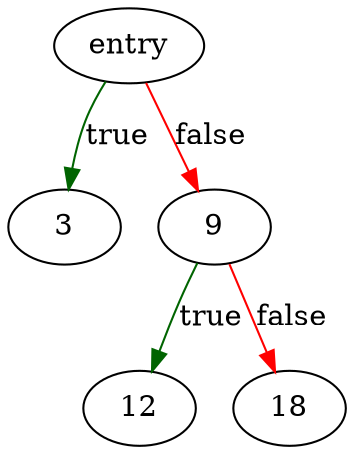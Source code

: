 digraph "cleanup" {
	// Node definitions.
	0 [label=entry];
	3;
	9;
	12;
	18;

	// Edge definitions.
	0 -> 3 [
		color=darkgreen
		label=true
	];
	0 -> 9 [
		color=red
		label=false
	];
	9 -> 12 [
		color=darkgreen
		label=true
	];
	9 -> 18 [
		color=red
		label=false
	];
}